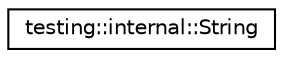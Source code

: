digraph G
{
  edge [fontname="Helvetica",fontsize="10",labelfontname="Helvetica",labelfontsize="10"];
  node [fontname="Helvetica",fontsize="10",shape=record];
  rankdir="LR";
  Node1 [label="testing::internal::String",height=0.2,width=0.4,color="black", fillcolor="white", style="filled",URL="$classtesting_1_1internal_1_1String.html"];
}

